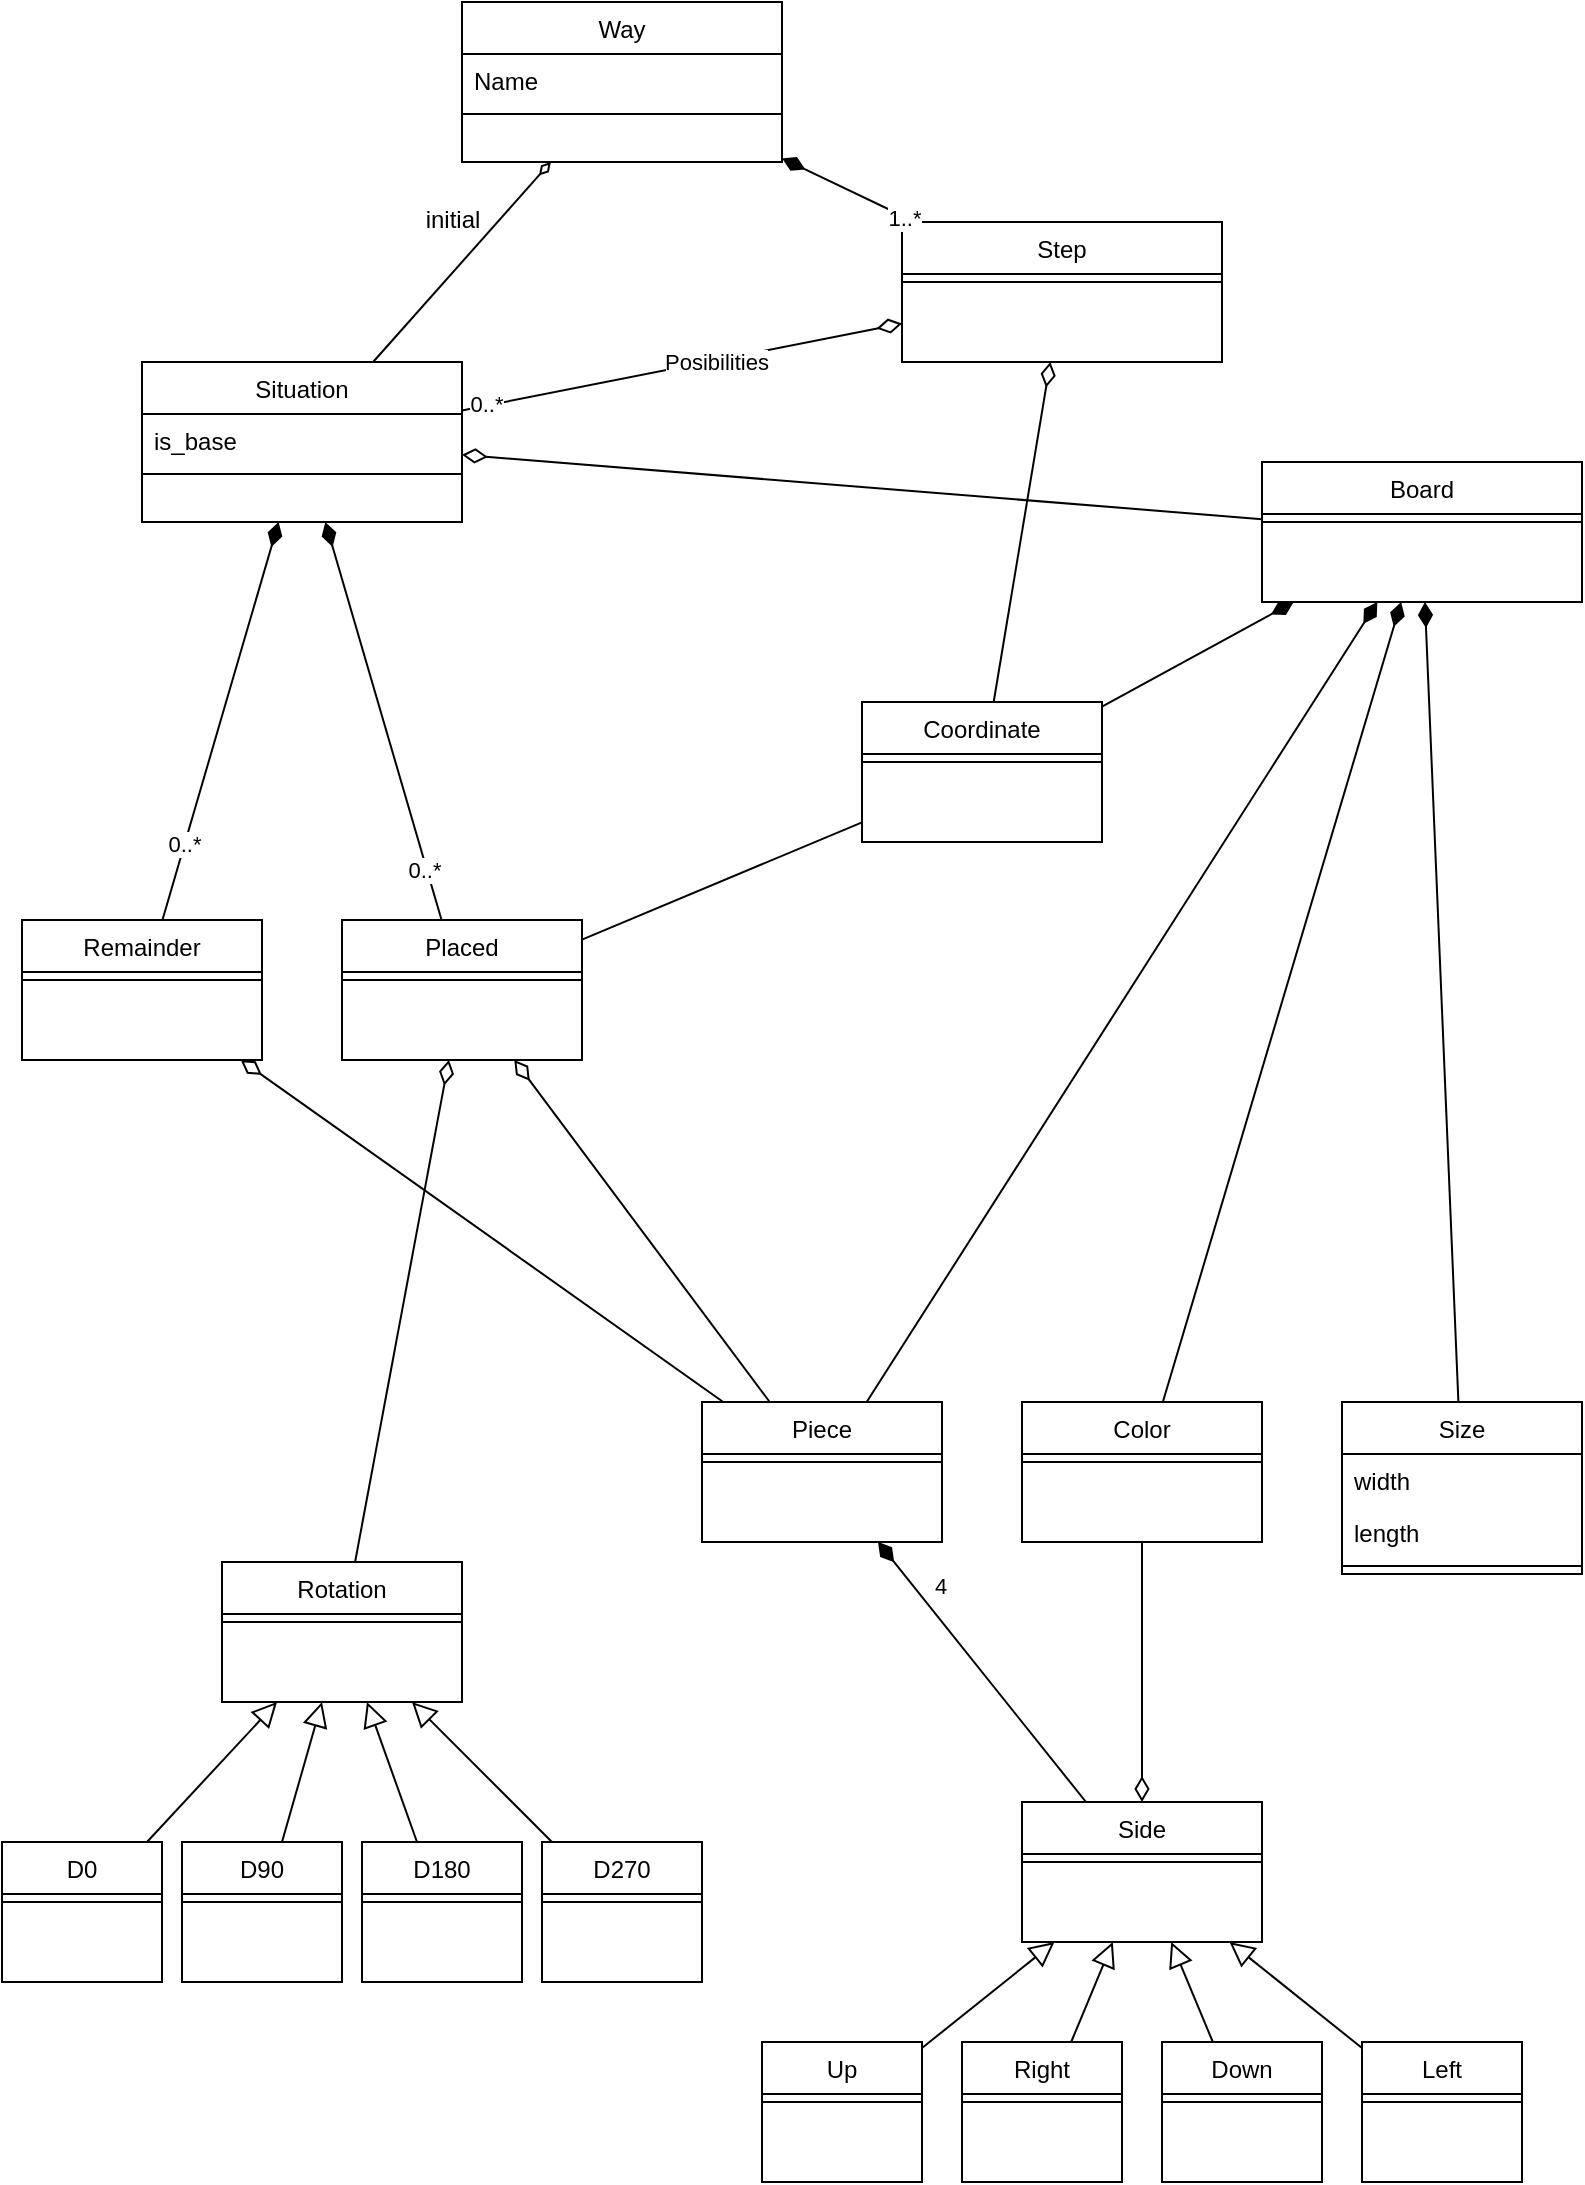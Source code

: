 <mxfile version="14.4.3" type="github">
  <diagram id="C5RBs43oDa-KdzZeNtuy" name="Domain">
    <mxGraphModel dx="2044" dy="1106" grid="1" gridSize="10" guides="1" tooltips="1" connect="1" arrows="1" fold="1" page="1" pageScale="1" pageWidth="827" pageHeight="1169" math="0" shadow="0">
      <root>
        <mxCell id="WIyWlLk6GJQsqaUBKTNV-0" />
        <mxCell id="WIyWlLk6GJQsqaUBKTNV-1" parent="WIyWlLk6GJQsqaUBKTNV-0" />
        <mxCell id="zkfFHV4jXpPFQw0GAbJ--0" value="Way" style="swimlane;fontStyle=0;align=center;verticalAlign=top;childLayout=stackLayout;horizontal=1;startSize=26;horizontalStack=0;resizeParent=1;resizeLast=0;collapsible=1;marginBottom=0;rounded=0;shadow=0;strokeWidth=1;" parent="WIyWlLk6GJQsqaUBKTNV-1" vertex="1">
          <mxGeometry x="240" y="20" width="160" height="80" as="geometry">
            <mxRectangle x="230" y="140" width="160" height="26" as="alternateBounds" />
          </mxGeometry>
        </mxCell>
        <mxCell id="UcU_NWEzYsIXeKgtTVGA-71" value="Name" style="text;align=left;verticalAlign=top;spacingLeft=4;spacingRight=4;overflow=hidden;rotatable=0;points=[[0,0.5],[1,0.5]];portConstraint=eastwest;" parent="zkfFHV4jXpPFQw0GAbJ--0" vertex="1">
          <mxGeometry y="26" width="160" height="26" as="geometry" />
        </mxCell>
        <mxCell id="zkfFHV4jXpPFQw0GAbJ--4" value="" style="line;html=1;strokeWidth=1;align=left;verticalAlign=middle;spacingTop=-1;spacingLeft=3;spacingRight=3;rotatable=0;labelPosition=right;points=[];portConstraint=eastwest;" parent="zkfFHV4jXpPFQw0GAbJ--0" vertex="1">
          <mxGeometry y="52" width="160" height="8" as="geometry" />
        </mxCell>
        <mxCell id="zkfFHV4jXpPFQw0GAbJ--6" value="Step" style="swimlane;fontStyle=0;align=center;verticalAlign=top;childLayout=stackLayout;horizontal=1;startSize=26;horizontalStack=0;resizeParent=1;resizeLast=0;collapsible=1;marginBottom=0;rounded=0;shadow=0;strokeWidth=1;" parent="WIyWlLk6GJQsqaUBKTNV-1" vertex="1">
          <mxGeometry x="460" y="130" width="160" height="70" as="geometry">
            <mxRectangle x="130" y="380" width="160" height="26" as="alternateBounds" />
          </mxGeometry>
        </mxCell>
        <mxCell id="zkfFHV4jXpPFQw0GAbJ--9" value="" style="line;html=1;strokeWidth=1;align=left;verticalAlign=middle;spacingTop=-1;spacingLeft=3;spacingRight=3;rotatable=0;labelPosition=right;points=[];portConstraint=eastwest;" parent="zkfFHV4jXpPFQw0GAbJ--6" vertex="1">
          <mxGeometry y="26" width="160" height="8" as="geometry" />
        </mxCell>
        <mxCell id="zkfFHV4jXpPFQw0GAbJ--12" value="" style="endArrow=diamondThin;endSize=10;endFill=1;shadow=0;strokeWidth=1;rounded=0;elbow=vertical;" parent="WIyWlLk6GJQsqaUBKTNV-1" source="zkfFHV4jXpPFQw0GAbJ--6" target="zkfFHV4jXpPFQw0GAbJ--0" edge="1">
          <mxGeometry width="160" relative="1" as="geometry">
            <mxPoint x="200" y="203" as="sourcePoint" />
            <mxPoint x="200" y="203" as="targetPoint" />
          </mxGeometry>
        </mxCell>
        <mxCell id="UcU_NWEzYsIXeKgtTVGA-0" value="1..*" style="edgeLabel;html=1;align=center;verticalAlign=middle;resizable=0;points=[];" parent="zkfFHV4jXpPFQw0GAbJ--12" vertex="1" connectable="0">
          <mxGeometry x="-0.817" relative="1" as="geometry">
            <mxPoint y="1" as="offset" />
          </mxGeometry>
        </mxCell>
        <mxCell id="zkfFHV4jXpPFQw0GAbJ--13" value="Board" style="swimlane;fontStyle=0;align=center;verticalAlign=top;childLayout=stackLayout;horizontal=1;startSize=26;horizontalStack=0;resizeParent=1;resizeLast=0;collapsible=1;marginBottom=0;rounded=0;shadow=0;strokeWidth=1;" parent="WIyWlLk6GJQsqaUBKTNV-1" vertex="1">
          <mxGeometry x="640" y="250" width="160" height="70" as="geometry">
            <mxRectangle x="340" y="380" width="170" height="26" as="alternateBounds" />
          </mxGeometry>
        </mxCell>
        <mxCell id="zkfFHV4jXpPFQw0GAbJ--15" value="" style="line;html=1;strokeWidth=1;align=left;verticalAlign=middle;spacingTop=-1;spacingLeft=3;spacingRight=3;rotatable=0;labelPosition=right;points=[];portConstraint=eastwest;" parent="zkfFHV4jXpPFQw0GAbJ--13" vertex="1">
          <mxGeometry y="26" width="160" height="8" as="geometry" />
        </mxCell>
        <mxCell id="zkfFHV4jXpPFQw0GAbJ--16" value="" style="endArrow=diamondThin;endSize=10;endFill=0;shadow=0;strokeWidth=1;rounded=0;elbow=vertical;" parent="WIyWlLk6GJQsqaUBKTNV-1" source="zkfFHV4jXpPFQw0GAbJ--13" target="zkfFHV4jXpPFQw0GAbJ--17" edge="1">
          <mxGeometry width="160" relative="1" as="geometry">
            <mxPoint x="210" y="373" as="sourcePoint" />
            <mxPoint x="310" y="271" as="targetPoint" />
          </mxGeometry>
        </mxCell>
        <mxCell id="zkfFHV4jXpPFQw0GAbJ--17" value="Situation" style="swimlane;fontStyle=0;align=center;verticalAlign=top;childLayout=stackLayout;horizontal=1;startSize=26;horizontalStack=0;resizeParent=1;resizeLast=0;collapsible=1;marginBottom=0;rounded=0;shadow=0;strokeWidth=1;" parent="WIyWlLk6GJQsqaUBKTNV-1" vertex="1">
          <mxGeometry x="80" y="200" width="160" height="80" as="geometry">
            <mxRectangle x="550" y="140" width="160" height="26" as="alternateBounds" />
          </mxGeometry>
        </mxCell>
        <mxCell id="zkfFHV4jXpPFQw0GAbJ--18" value="is_base" style="text;align=left;verticalAlign=top;spacingLeft=4;spacingRight=4;overflow=hidden;rotatable=0;points=[[0,0.5],[1,0.5]];portConstraint=eastwest;" parent="zkfFHV4jXpPFQw0GAbJ--17" vertex="1">
          <mxGeometry y="26" width="160" height="26" as="geometry" />
        </mxCell>
        <mxCell id="zkfFHV4jXpPFQw0GAbJ--23" value="" style="line;html=1;strokeWidth=1;align=left;verticalAlign=middle;spacingTop=-1;spacingLeft=3;spacingRight=3;rotatable=0;labelPosition=right;points=[];portConstraint=eastwest;" parent="zkfFHV4jXpPFQw0GAbJ--17" vertex="1">
          <mxGeometry y="52" width="160" height="8" as="geometry" />
        </mxCell>
        <mxCell id="zkfFHV4jXpPFQw0GAbJ--26" value="" style="endArrow=none;shadow=0;strokeWidth=1;rounded=0;endFill=0;elbow=vertical;startArrow=diamondThin;startFill=0;" parent="WIyWlLk6GJQsqaUBKTNV-1" source="zkfFHV4jXpPFQw0GAbJ--0" target="zkfFHV4jXpPFQw0GAbJ--17" edge="1">
          <mxGeometry x="0.5" y="41" relative="1" as="geometry">
            <mxPoint x="380" y="192" as="sourcePoint" />
            <mxPoint x="540" y="192" as="targetPoint" />
            <mxPoint x="-40" y="32" as="offset" />
          </mxGeometry>
        </mxCell>
        <mxCell id="zkfFHV4jXpPFQw0GAbJ--29" value="initial" style="text;html=1;resizable=0;points=[];;align=center;verticalAlign=middle;labelBackgroundColor=none;rounded=0;shadow=0;strokeWidth=1;fontSize=12;" parent="zkfFHV4jXpPFQw0GAbJ--26" vertex="1" connectable="0">
          <mxGeometry x="0.5" y="49" relative="1" as="geometry">
            <mxPoint x="-20" y="-79.3" as="offset" />
          </mxGeometry>
        </mxCell>
        <mxCell id="UcU_NWEzYsIXeKgtTVGA-1" value="" style="endArrow=diamondThin;endSize=10;endFill=0;shadow=0;strokeWidth=1;rounded=0;elbow=vertical;" parent="WIyWlLk6GJQsqaUBKTNV-1" source="zkfFHV4jXpPFQw0GAbJ--17" target="zkfFHV4jXpPFQw0GAbJ--6" edge="1">
          <mxGeometry width="160" relative="1" as="geometry">
            <mxPoint x="442" y="360" as="sourcePoint" />
            <mxPoint x="533.429" y="260" as="targetPoint" />
          </mxGeometry>
        </mxCell>
        <mxCell id="UcU_NWEzYsIXeKgtTVGA-2" value="Posibilities" style="edgeLabel;html=1;align=center;verticalAlign=middle;resizable=0;points=[];" parent="UcU_NWEzYsIXeKgtTVGA-1" vertex="1" connectable="0">
          <mxGeometry x="0.154" y="-1" relative="1" as="geometry">
            <mxPoint as="offset" />
          </mxGeometry>
        </mxCell>
        <mxCell id="UcU_NWEzYsIXeKgtTVGA-4" value="0..*" style="edgeLabel;html=1;align=center;verticalAlign=middle;resizable=0;points=[];" parent="UcU_NWEzYsIXeKgtTVGA-1" vertex="1" connectable="0">
          <mxGeometry x="-0.891" y="1" relative="1" as="geometry">
            <mxPoint as="offset" />
          </mxGeometry>
        </mxCell>
        <mxCell id="UcU_NWEzYsIXeKgtTVGA-5" value="Piece" style="swimlane;fontStyle=0;align=center;verticalAlign=top;childLayout=stackLayout;horizontal=1;startSize=26;horizontalStack=0;resizeParent=1;resizeLast=0;collapsible=1;marginBottom=0;rounded=0;shadow=0;strokeWidth=1;" parent="WIyWlLk6GJQsqaUBKTNV-1" vertex="1">
          <mxGeometry x="360" y="720" width="120" height="70" as="geometry">
            <mxRectangle x="340" y="380" width="170" height="26" as="alternateBounds" />
          </mxGeometry>
        </mxCell>
        <mxCell id="UcU_NWEzYsIXeKgtTVGA-6" value="" style="line;html=1;strokeWidth=1;align=left;verticalAlign=middle;spacingTop=-1;spacingLeft=3;spacingRight=3;rotatable=0;labelPosition=right;points=[];portConstraint=eastwest;" parent="UcU_NWEzYsIXeKgtTVGA-5" vertex="1">
          <mxGeometry y="26" width="120" height="8" as="geometry" />
        </mxCell>
        <mxCell id="UcU_NWEzYsIXeKgtTVGA-7" value="Color" style="swimlane;fontStyle=0;align=center;verticalAlign=top;childLayout=stackLayout;horizontal=1;startSize=26;horizontalStack=0;resizeParent=1;resizeLast=0;collapsible=1;marginBottom=0;rounded=0;shadow=0;strokeWidth=1;" parent="WIyWlLk6GJQsqaUBKTNV-1" vertex="1">
          <mxGeometry x="520" y="720" width="120" height="70" as="geometry">
            <mxRectangle x="340" y="380" width="170" height="26" as="alternateBounds" />
          </mxGeometry>
        </mxCell>
        <mxCell id="UcU_NWEzYsIXeKgtTVGA-8" value="" style="line;html=1;strokeWidth=1;align=left;verticalAlign=middle;spacingTop=-1;spacingLeft=3;spacingRight=3;rotatable=0;labelPosition=right;points=[];portConstraint=eastwest;" parent="UcU_NWEzYsIXeKgtTVGA-7" vertex="1">
          <mxGeometry y="26" width="120" height="8" as="geometry" />
        </mxCell>
        <mxCell id="UcU_NWEzYsIXeKgtTVGA-9" value="Coordinate" style="swimlane;fontStyle=0;align=center;verticalAlign=top;childLayout=stackLayout;horizontal=1;startSize=26;horizontalStack=0;resizeParent=1;resizeLast=0;collapsible=1;marginBottom=0;rounded=0;shadow=0;strokeWidth=1;" parent="WIyWlLk6GJQsqaUBKTNV-1" vertex="1">
          <mxGeometry x="440" y="370" width="120" height="70" as="geometry">
            <mxRectangle x="340" y="380" width="170" height="26" as="alternateBounds" />
          </mxGeometry>
        </mxCell>
        <mxCell id="UcU_NWEzYsIXeKgtTVGA-10" value="" style="line;html=1;strokeWidth=1;align=left;verticalAlign=middle;spacingTop=-1;spacingLeft=3;spacingRight=3;rotatable=0;labelPosition=right;points=[];portConstraint=eastwest;" parent="UcU_NWEzYsIXeKgtTVGA-9" vertex="1">
          <mxGeometry y="26" width="120" height="8" as="geometry" />
        </mxCell>
        <mxCell id="UcU_NWEzYsIXeKgtTVGA-11" value="" style="endArrow=diamondThin;endSize=10;endFill=1;shadow=0;strokeWidth=1;rounded=0;elbow=vertical;" parent="WIyWlLk6GJQsqaUBKTNV-1" source="UcU_NWEzYsIXeKgtTVGA-5" target="zkfFHV4jXpPFQw0GAbJ--13" edge="1">
          <mxGeometry width="160" relative="1" as="geometry">
            <mxPoint x="626" y="360" as="sourcePoint" />
            <mxPoint x="586" y="260" as="targetPoint" />
          </mxGeometry>
        </mxCell>
        <mxCell id="UcU_NWEzYsIXeKgtTVGA-12" value="" style="endArrow=diamondThin;endSize=10;endFill=1;shadow=0;strokeWidth=1;rounded=0;elbow=vertical;" parent="WIyWlLk6GJQsqaUBKTNV-1" source="UcU_NWEzYsIXeKgtTVGA-9" target="zkfFHV4jXpPFQw0GAbJ--13" edge="1">
          <mxGeometry width="160" relative="1" as="geometry">
            <mxPoint x="640" y="515" as="sourcePoint" />
            <mxPoint x="640" y="430" as="targetPoint" />
          </mxGeometry>
        </mxCell>
        <mxCell id="UcU_NWEzYsIXeKgtTVGA-13" value="" style="endArrow=diamondThin;endSize=10;endFill=1;shadow=0;strokeWidth=1;rounded=0;elbow=vertical;" parent="WIyWlLk6GJQsqaUBKTNV-1" source="UcU_NWEzYsIXeKgtTVGA-7" target="zkfFHV4jXpPFQw0GAbJ--13" edge="1">
          <mxGeometry width="160" relative="1" as="geometry">
            <mxPoint x="470" y="515" as="sourcePoint" />
            <mxPoint x="640" y="430" as="targetPoint" />
          </mxGeometry>
        </mxCell>
        <mxCell id="UcU_NWEzYsIXeKgtTVGA-14" value="" style="endArrow=diamondThin;endSize=10;endFill=0;shadow=0;strokeWidth=1;rounded=0;elbow=vertical;" parent="WIyWlLk6GJQsqaUBKTNV-1" source="UcU_NWEzYsIXeKgtTVGA-9" target="zkfFHV4jXpPFQw0GAbJ--6" edge="1">
          <mxGeometry width="160" relative="1" as="geometry">
            <mxPoint x="615.517" y="330" as="sourcePoint" />
            <mxPoint x="586.552" y="260" as="targetPoint" />
          </mxGeometry>
        </mxCell>
        <mxCell id="UcU_NWEzYsIXeKgtTVGA-15" value="Side" style="swimlane;fontStyle=0;align=center;verticalAlign=top;childLayout=stackLayout;horizontal=1;startSize=26;horizontalStack=0;resizeParent=1;resizeLast=0;collapsible=1;marginBottom=0;rounded=0;shadow=0;strokeWidth=1;" parent="WIyWlLk6GJQsqaUBKTNV-1" vertex="1">
          <mxGeometry x="520" y="920" width="120" height="70" as="geometry">
            <mxRectangle x="340" y="380" width="170" height="26" as="alternateBounds" />
          </mxGeometry>
        </mxCell>
        <mxCell id="UcU_NWEzYsIXeKgtTVGA-16" value="" style="line;html=1;strokeWidth=1;align=left;verticalAlign=middle;spacingTop=-1;spacingLeft=3;spacingRight=3;rotatable=0;labelPosition=right;points=[];portConstraint=eastwest;" parent="UcU_NWEzYsIXeKgtTVGA-15" vertex="1">
          <mxGeometry y="26" width="120" height="8" as="geometry" />
        </mxCell>
        <mxCell id="UcU_NWEzYsIXeKgtTVGA-17" value="" style="endArrow=diamondThin;endSize=10;endFill=1;shadow=0;strokeWidth=1;rounded=0;elbow=vertical;" parent="WIyWlLk6GJQsqaUBKTNV-1" source="UcU_NWEzYsIXeKgtTVGA-15" target="UcU_NWEzYsIXeKgtTVGA-5" edge="1">
          <mxGeometry width="160" relative="1" as="geometry">
            <mxPoint x="649.737" y="520" as="sourcePoint" />
            <mxPoint x="580.263" y="400" as="targetPoint" />
          </mxGeometry>
        </mxCell>
        <mxCell id="UcU_NWEzYsIXeKgtTVGA-31" value="4" style="edgeLabel;html=1;align=center;verticalAlign=middle;resizable=0;points=[];" parent="UcU_NWEzYsIXeKgtTVGA-17" vertex="1" connectable="0">
          <mxGeometry x="0.621" y="-4" relative="1" as="geometry">
            <mxPoint x="7.8" as="offset" />
          </mxGeometry>
        </mxCell>
        <mxCell id="UcU_NWEzYsIXeKgtTVGA-18" value="" style="endArrow=diamondThin;endSize=10;endFill=0;shadow=0;strokeWidth=1;rounded=0;elbow=vertical;" parent="WIyWlLk6GJQsqaUBKTNV-1" source="UcU_NWEzYsIXeKgtTVGA-7" target="UcU_NWEzYsIXeKgtTVGA-15" edge="1">
          <mxGeometry width="160" relative="1" as="geometry">
            <mxPoint x="519.211" y="520" as="sourcePoint" />
            <mxPoint x="550.789" y="400" as="targetPoint" />
          </mxGeometry>
        </mxCell>
        <mxCell id="UcU_NWEzYsIXeKgtTVGA-19" value="Up" style="swimlane;fontStyle=0;align=center;verticalAlign=top;childLayout=stackLayout;horizontal=1;startSize=26;horizontalStack=0;resizeParent=1;resizeLast=0;collapsible=1;marginBottom=0;rounded=0;shadow=0;strokeWidth=1;" parent="WIyWlLk6GJQsqaUBKTNV-1" vertex="1">
          <mxGeometry x="390" y="1040" width="80" height="70" as="geometry">
            <mxRectangle x="340" y="380" width="170" height="26" as="alternateBounds" />
          </mxGeometry>
        </mxCell>
        <mxCell id="UcU_NWEzYsIXeKgtTVGA-20" value="" style="line;html=1;strokeWidth=1;align=left;verticalAlign=middle;spacingTop=-1;spacingLeft=3;spacingRight=3;rotatable=0;labelPosition=right;points=[];portConstraint=eastwest;" parent="UcU_NWEzYsIXeKgtTVGA-19" vertex="1">
          <mxGeometry y="26" width="80" height="8" as="geometry" />
        </mxCell>
        <mxCell id="UcU_NWEzYsIXeKgtTVGA-21" value="" style="endArrow=block;endSize=10;endFill=0;shadow=0;strokeWidth=1;rounded=0;elbow=vertical;" parent="WIyWlLk6GJQsqaUBKTNV-1" source="UcU_NWEzYsIXeKgtTVGA-19" target="UcU_NWEzYsIXeKgtTVGA-15" edge="1">
          <mxGeometry width="160" relative="1" as="geometry">
            <mxPoint x="547.5" y="870" as="sourcePoint" />
            <mxPoint x="572.5" y="920" as="targetPoint" />
          </mxGeometry>
        </mxCell>
        <mxCell id="UcU_NWEzYsIXeKgtTVGA-22" value="Right" style="swimlane;fontStyle=0;align=center;verticalAlign=top;childLayout=stackLayout;horizontal=1;startSize=26;horizontalStack=0;resizeParent=1;resizeLast=0;collapsible=1;marginBottom=0;rounded=0;shadow=0;strokeWidth=1;" parent="WIyWlLk6GJQsqaUBKTNV-1" vertex="1">
          <mxGeometry x="490" y="1040" width="80" height="70" as="geometry">
            <mxRectangle x="340" y="380" width="170" height="26" as="alternateBounds" />
          </mxGeometry>
        </mxCell>
        <mxCell id="UcU_NWEzYsIXeKgtTVGA-23" value="" style="line;html=1;strokeWidth=1;align=left;verticalAlign=middle;spacingTop=-1;spacingLeft=3;spacingRight=3;rotatable=0;labelPosition=right;points=[];portConstraint=eastwest;" parent="UcU_NWEzYsIXeKgtTVGA-22" vertex="1">
          <mxGeometry y="26" width="80" height="8" as="geometry" />
        </mxCell>
        <mxCell id="UcU_NWEzYsIXeKgtTVGA-24" value="Down" style="swimlane;fontStyle=0;align=center;verticalAlign=top;childLayout=stackLayout;horizontal=1;startSize=26;horizontalStack=0;resizeParent=1;resizeLast=0;collapsible=1;marginBottom=0;rounded=0;shadow=0;strokeWidth=1;" parent="WIyWlLk6GJQsqaUBKTNV-1" vertex="1">
          <mxGeometry x="590" y="1040" width="80" height="70" as="geometry">
            <mxRectangle x="340" y="380" width="170" height="26" as="alternateBounds" />
          </mxGeometry>
        </mxCell>
        <mxCell id="UcU_NWEzYsIXeKgtTVGA-25" value="" style="line;html=1;strokeWidth=1;align=left;verticalAlign=middle;spacingTop=-1;spacingLeft=3;spacingRight=3;rotatable=0;labelPosition=right;points=[];portConstraint=eastwest;" parent="UcU_NWEzYsIXeKgtTVGA-24" vertex="1">
          <mxGeometry y="26" width="80" height="8" as="geometry" />
        </mxCell>
        <mxCell id="UcU_NWEzYsIXeKgtTVGA-26" value="Left" style="swimlane;fontStyle=0;align=center;verticalAlign=top;childLayout=stackLayout;horizontal=1;startSize=26;horizontalStack=0;resizeParent=1;resizeLast=0;collapsible=1;marginBottom=0;rounded=0;shadow=0;strokeWidth=1;" parent="WIyWlLk6GJQsqaUBKTNV-1" vertex="1">
          <mxGeometry x="690" y="1040" width="80" height="70" as="geometry">
            <mxRectangle x="340" y="380" width="170" height="26" as="alternateBounds" />
          </mxGeometry>
        </mxCell>
        <mxCell id="UcU_NWEzYsIXeKgtTVGA-27" value="" style="line;html=1;strokeWidth=1;align=left;verticalAlign=middle;spacingTop=-1;spacingLeft=3;spacingRight=3;rotatable=0;labelPosition=right;points=[];portConstraint=eastwest;" parent="UcU_NWEzYsIXeKgtTVGA-26" vertex="1">
          <mxGeometry y="26" width="80" height="8" as="geometry" />
        </mxCell>
        <mxCell id="UcU_NWEzYsIXeKgtTVGA-28" value="" style="endArrow=block;endSize=10;endFill=0;shadow=0;strokeWidth=1;rounded=0;elbow=vertical;" parent="WIyWlLk6GJQsqaUBKTNV-1" source="UcU_NWEzYsIXeKgtTVGA-22" target="UcU_NWEzYsIXeKgtTVGA-15" edge="1">
          <mxGeometry width="160" relative="1" as="geometry">
            <mxPoint x="430" y="1051" as="sourcePoint" />
            <mxPoint x="531.667" y="990" as="targetPoint" />
          </mxGeometry>
        </mxCell>
        <mxCell id="UcU_NWEzYsIXeKgtTVGA-29" value="" style="endArrow=block;endSize=10;endFill=0;shadow=0;strokeWidth=1;rounded=0;elbow=vertical;" parent="WIyWlLk6GJQsqaUBKTNV-1" source="UcU_NWEzYsIXeKgtTVGA-24" target="UcU_NWEzYsIXeKgtTVGA-15" edge="1">
          <mxGeometry width="160" relative="1" as="geometry">
            <mxPoint x="518.922" y="1040" as="sourcePoint" />
            <mxPoint x="531.667" y="990" as="targetPoint" />
          </mxGeometry>
        </mxCell>
        <mxCell id="UcU_NWEzYsIXeKgtTVGA-30" value="" style="endArrow=block;endSize=10;endFill=0;shadow=0;strokeWidth=1;rounded=0;elbow=vertical;" parent="WIyWlLk6GJQsqaUBKTNV-1" source="UcU_NWEzYsIXeKgtTVGA-26" target="UcU_NWEzYsIXeKgtTVGA-15" edge="1">
          <mxGeometry width="160" relative="1" as="geometry">
            <mxPoint x="587.456" y="1050" as="sourcePoint" />
            <mxPoint x="531.667" y="990" as="targetPoint" />
          </mxGeometry>
        </mxCell>
        <mxCell id="UcU_NWEzYsIXeKgtTVGA-32" value="Placed" style="swimlane;fontStyle=0;align=center;verticalAlign=top;childLayout=stackLayout;horizontal=1;startSize=26;horizontalStack=0;resizeParent=1;resizeLast=0;collapsible=1;marginBottom=0;rounded=0;shadow=0;strokeWidth=1;" parent="WIyWlLk6GJQsqaUBKTNV-1" vertex="1">
          <mxGeometry x="180" y="479" width="120" height="70" as="geometry">
            <mxRectangle x="340" y="380" width="170" height="26" as="alternateBounds" />
          </mxGeometry>
        </mxCell>
        <mxCell id="UcU_NWEzYsIXeKgtTVGA-33" value="" style="line;html=1;strokeWidth=1;align=left;verticalAlign=middle;spacingTop=-1;spacingLeft=3;spacingRight=3;rotatable=0;labelPosition=right;points=[];portConstraint=eastwest;" parent="UcU_NWEzYsIXeKgtTVGA-32" vertex="1">
          <mxGeometry y="26" width="120" height="8" as="geometry" />
        </mxCell>
        <mxCell id="UcU_NWEzYsIXeKgtTVGA-34" value="Remainder" style="swimlane;fontStyle=0;align=center;verticalAlign=top;childLayout=stackLayout;horizontal=1;startSize=26;horizontalStack=0;resizeParent=1;resizeLast=0;collapsible=1;marginBottom=0;rounded=0;shadow=0;strokeWidth=1;" parent="WIyWlLk6GJQsqaUBKTNV-1" vertex="1">
          <mxGeometry x="20" y="479" width="120" height="70" as="geometry">
            <mxRectangle x="340" y="380" width="170" height="26" as="alternateBounds" />
          </mxGeometry>
        </mxCell>
        <mxCell id="UcU_NWEzYsIXeKgtTVGA-35" value="" style="line;html=1;strokeWidth=1;align=left;verticalAlign=middle;spacingTop=-1;spacingLeft=3;spacingRight=3;rotatable=0;labelPosition=right;points=[];portConstraint=eastwest;" parent="UcU_NWEzYsIXeKgtTVGA-34" vertex="1">
          <mxGeometry y="26" width="120" height="8" as="geometry" />
        </mxCell>
        <mxCell id="UcU_NWEzYsIXeKgtTVGA-36" value="" style="endArrow=diamondThin;endSize=10;endFill=1;shadow=0;strokeWidth=1;rounded=0;elbow=vertical;" parent="WIyWlLk6GJQsqaUBKTNV-1" source="UcU_NWEzYsIXeKgtTVGA-32" target="zkfFHV4jXpPFQw0GAbJ--17" edge="1">
          <mxGeometry width="160" relative="1" as="geometry">
            <mxPoint x="426.053" y="520" as="sourcePoint" />
            <mxPoint x="583.947" y="400" as="targetPoint" />
          </mxGeometry>
        </mxCell>
        <mxCell id="UcU_NWEzYsIXeKgtTVGA-38" value="0..*" style="edgeLabel;html=1;align=center;verticalAlign=middle;resizable=0;points=[];" parent="UcU_NWEzYsIXeKgtTVGA-36" vertex="1" connectable="0">
          <mxGeometry x="-0.74" y="2" relative="1" as="geometry">
            <mxPoint as="offset" />
          </mxGeometry>
        </mxCell>
        <mxCell id="UcU_NWEzYsIXeKgtTVGA-37" value="" style="endArrow=diamondThin;endSize=10;endFill=1;shadow=0;strokeWidth=1;rounded=0;elbow=vertical;" parent="WIyWlLk6GJQsqaUBKTNV-1" source="UcU_NWEzYsIXeKgtTVGA-34" target="zkfFHV4jXpPFQw0GAbJ--17" edge="1">
          <mxGeometry width="160" relative="1" as="geometry">
            <mxPoint x="118.261" y="360" as="sourcePoint" />
            <mxPoint x="139.13" y="320" as="targetPoint" />
          </mxGeometry>
        </mxCell>
        <mxCell id="UcU_NWEzYsIXeKgtTVGA-42" value="0..*" style="edgeLabel;html=1;align=center;verticalAlign=middle;resizable=0;points=[];" parent="UcU_NWEzYsIXeKgtTVGA-37" vertex="1" connectable="0">
          <mxGeometry x="-0.617" y="1" relative="1" as="geometry">
            <mxPoint as="offset" />
          </mxGeometry>
        </mxCell>
        <mxCell id="UcU_NWEzYsIXeKgtTVGA-43" value="" style="endArrow=diamondThin;endSize=10;endFill=0;shadow=0;strokeWidth=1;rounded=0;elbow=vertical;" parent="WIyWlLk6GJQsqaUBKTNV-1" source="UcU_NWEzYsIXeKgtTVGA-5" target="UcU_NWEzYsIXeKgtTVGA-34" edge="1">
          <mxGeometry width="160" relative="1" as="geometry">
            <mxPoint x="719.737" y="520" as="sourcePoint" />
            <mxPoint x="650.263" y="400" as="targetPoint" />
          </mxGeometry>
        </mxCell>
        <mxCell id="UcU_NWEzYsIXeKgtTVGA-44" value="" style="endArrow=diamondThin;endSize=10;endFill=0;shadow=0;strokeWidth=1;rounded=0;elbow=vertical;" parent="WIyWlLk6GJQsqaUBKTNV-1" source="UcU_NWEzYsIXeKgtTVGA-5" target="UcU_NWEzYsIXeKgtTVGA-32" edge="1">
          <mxGeometry width="160" relative="1" as="geometry">
            <mxPoint x="680" y="535" as="sourcePoint" />
            <mxPoint x="320" y="415" as="targetPoint" />
          </mxGeometry>
        </mxCell>
        <mxCell id="UcU_NWEzYsIXeKgtTVGA-45" value="" style="endArrow=none;endSize=10;endFill=0;shadow=0;strokeWidth=1;rounded=0;elbow=vertical;" parent="WIyWlLk6GJQsqaUBKTNV-1" source="UcU_NWEzYsIXeKgtTVGA-9" target="UcU_NWEzYsIXeKgtTVGA-32" edge="1">
          <mxGeometry width="160" relative="1" as="geometry">
            <mxPoint x="520" y="521.897" as="sourcePoint" />
            <mxPoint x="350" y="428.103" as="targetPoint" />
          </mxGeometry>
        </mxCell>
        <mxCell id="UcU_NWEzYsIXeKgtTVGA-50" value="Size" style="swimlane;fontStyle=0;align=center;verticalAlign=top;childLayout=stackLayout;horizontal=1;startSize=26;horizontalStack=0;resizeParent=1;resizeLast=0;collapsible=1;marginBottom=0;rounded=0;shadow=0;strokeWidth=1;" parent="WIyWlLk6GJQsqaUBKTNV-1" vertex="1">
          <mxGeometry x="680" y="720" width="120" height="86" as="geometry">
            <mxRectangle x="340" y="380" width="170" height="26" as="alternateBounds" />
          </mxGeometry>
        </mxCell>
        <mxCell id="UcU_NWEzYsIXeKgtTVGA-53" value="width&#xa;" style="text;align=left;verticalAlign=top;spacingLeft=4;spacingRight=4;overflow=hidden;rotatable=0;points=[[0,0.5],[1,0.5]];portConstraint=eastwest;" parent="UcU_NWEzYsIXeKgtTVGA-50" vertex="1">
          <mxGeometry y="26" width="120" height="26" as="geometry" />
        </mxCell>
        <mxCell id="UcU_NWEzYsIXeKgtTVGA-54" value="length" style="text;align=left;verticalAlign=top;spacingLeft=4;spacingRight=4;overflow=hidden;rotatable=0;points=[[0,0.5],[1,0.5]];portConstraint=eastwest;" parent="UcU_NWEzYsIXeKgtTVGA-50" vertex="1">
          <mxGeometry y="52" width="120" height="26" as="geometry" />
        </mxCell>
        <mxCell id="UcU_NWEzYsIXeKgtTVGA-51" value="" style="line;html=1;strokeWidth=1;align=left;verticalAlign=middle;spacingTop=-1;spacingLeft=3;spacingRight=3;rotatable=0;labelPosition=right;points=[];portConstraint=eastwest;" parent="UcU_NWEzYsIXeKgtTVGA-50" vertex="1">
          <mxGeometry y="78" width="120" height="8" as="geometry" />
        </mxCell>
        <mxCell id="UcU_NWEzYsIXeKgtTVGA-52" value="" style="endArrow=diamondThin;endSize=10;endFill=1;shadow=0;strokeWidth=1;rounded=0;elbow=vertical;" parent="WIyWlLk6GJQsqaUBKTNV-1" source="UcU_NWEzYsIXeKgtTVGA-50" target="zkfFHV4jXpPFQw0GAbJ--13" edge="1">
          <mxGeometry width="160" relative="1" as="geometry">
            <mxPoint x="690" y="520" as="sourcePoint" />
            <mxPoint x="690" y="330" as="targetPoint" />
          </mxGeometry>
        </mxCell>
        <mxCell id="UcU_NWEzYsIXeKgtTVGA-55" value="Rotation" style="swimlane;fontStyle=0;align=center;verticalAlign=top;childLayout=stackLayout;horizontal=1;startSize=26;horizontalStack=0;resizeParent=1;resizeLast=0;collapsible=1;marginBottom=0;rounded=0;shadow=0;strokeWidth=1;" parent="WIyWlLk6GJQsqaUBKTNV-1" vertex="1">
          <mxGeometry x="120" y="800" width="120" height="70" as="geometry">
            <mxRectangle x="340" y="380" width="170" height="26" as="alternateBounds" />
          </mxGeometry>
        </mxCell>
        <mxCell id="UcU_NWEzYsIXeKgtTVGA-56" value="" style="line;html=1;strokeWidth=1;align=left;verticalAlign=middle;spacingTop=-1;spacingLeft=3;spacingRight=3;rotatable=0;labelPosition=right;points=[];portConstraint=eastwest;" parent="UcU_NWEzYsIXeKgtTVGA-55" vertex="1">
          <mxGeometry y="26" width="120" height="8" as="geometry" />
        </mxCell>
        <mxCell id="UcU_NWEzYsIXeKgtTVGA-57" value="" style="endArrow=diamondThin;endSize=10;endFill=0;shadow=0;strokeWidth=1;rounded=0;elbow=vertical;" parent="WIyWlLk6GJQsqaUBKTNV-1" source="UcU_NWEzYsIXeKgtTVGA-55" target="UcU_NWEzYsIXeKgtTVGA-32" edge="1">
          <mxGeometry width="160" relative="1" as="geometry">
            <mxPoint x="461.875" y="520" as="sourcePoint" />
            <mxPoint x="338.125" y="430" as="targetPoint" />
          </mxGeometry>
        </mxCell>
        <mxCell id="UcU_NWEzYsIXeKgtTVGA-59" value="D0" style="swimlane;fontStyle=0;align=center;verticalAlign=top;childLayout=stackLayout;horizontal=1;startSize=26;horizontalStack=0;resizeParent=1;resizeLast=0;collapsible=1;marginBottom=0;rounded=0;shadow=0;strokeWidth=1;" parent="WIyWlLk6GJQsqaUBKTNV-1" vertex="1">
          <mxGeometry x="10" y="940" width="80" height="70" as="geometry">
            <mxRectangle x="340" y="380" width="170" height="26" as="alternateBounds" />
          </mxGeometry>
        </mxCell>
        <mxCell id="UcU_NWEzYsIXeKgtTVGA-60" value="" style="line;html=1;strokeWidth=1;align=left;verticalAlign=middle;spacingTop=-1;spacingLeft=3;spacingRight=3;rotatable=0;labelPosition=right;points=[];portConstraint=eastwest;" parent="UcU_NWEzYsIXeKgtTVGA-59" vertex="1">
          <mxGeometry y="26" width="80" height="8" as="geometry" />
        </mxCell>
        <mxCell id="UcU_NWEzYsIXeKgtTVGA-61" value="D90" style="swimlane;fontStyle=0;align=center;verticalAlign=top;childLayout=stackLayout;horizontal=1;startSize=26;horizontalStack=0;resizeParent=1;resizeLast=0;collapsible=1;marginBottom=0;rounded=0;shadow=0;strokeWidth=1;" parent="WIyWlLk6GJQsqaUBKTNV-1" vertex="1">
          <mxGeometry x="100" y="940" width="80" height="70" as="geometry">
            <mxRectangle x="340" y="380" width="170" height="26" as="alternateBounds" />
          </mxGeometry>
        </mxCell>
        <mxCell id="UcU_NWEzYsIXeKgtTVGA-62" value="" style="line;html=1;strokeWidth=1;align=left;verticalAlign=middle;spacingTop=-1;spacingLeft=3;spacingRight=3;rotatable=0;labelPosition=right;points=[];portConstraint=eastwest;" parent="UcU_NWEzYsIXeKgtTVGA-61" vertex="1">
          <mxGeometry y="26" width="80" height="8" as="geometry" />
        </mxCell>
        <mxCell id="UcU_NWEzYsIXeKgtTVGA-63" value="D180" style="swimlane;fontStyle=0;align=center;verticalAlign=top;childLayout=stackLayout;horizontal=1;startSize=26;horizontalStack=0;resizeParent=1;resizeLast=0;collapsible=1;marginBottom=0;rounded=0;shadow=0;strokeWidth=1;" parent="WIyWlLk6GJQsqaUBKTNV-1" vertex="1">
          <mxGeometry x="190" y="940" width="80" height="70" as="geometry">
            <mxRectangle x="340" y="380" width="170" height="26" as="alternateBounds" />
          </mxGeometry>
        </mxCell>
        <mxCell id="UcU_NWEzYsIXeKgtTVGA-64" value="" style="line;html=1;strokeWidth=1;align=left;verticalAlign=middle;spacingTop=-1;spacingLeft=3;spacingRight=3;rotatable=0;labelPosition=right;points=[];portConstraint=eastwest;" parent="UcU_NWEzYsIXeKgtTVGA-63" vertex="1">
          <mxGeometry y="26" width="80" height="8" as="geometry" />
        </mxCell>
        <mxCell id="UcU_NWEzYsIXeKgtTVGA-65" value="D270" style="swimlane;fontStyle=0;align=center;verticalAlign=top;childLayout=stackLayout;horizontal=1;startSize=26;horizontalStack=0;resizeParent=1;resizeLast=0;collapsible=1;marginBottom=0;rounded=0;shadow=0;strokeWidth=1;" parent="WIyWlLk6GJQsqaUBKTNV-1" vertex="1">
          <mxGeometry x="280" y="940" width="80" height="70" as="geometry">
            <mxRectangle x="340" y="380" width="170" height="26" as="alternateBounds" />
          </mxGeometry>
        </mxCell>
        <mxCell id="UcU_NWEzYsIXeKgtTVGA-66" value="" style="line;html=1;strokeWidth=1;align=left;verticalAlign=middle;spacingTop=-1;spacingLeft=3;spacingRight=3;rotatable=0;labelPosition=right;points=[];portConstraint=eastwest;" parent="UcU_NWEzYsIXeKgtTVGA-65" vertex="1">
          <mxGeometry y="26" width="80" height="8" as="geometry" />
        </mxCell>
        <mxCell id="UcU_NWEzYsIXeKgtTVGA-67" value="" style="endArrow=block;endSize=10;endFill=0;shadow=0;strokeWidth=1;rounded=0;elbow=vertical;" parent="WIyWlLk6GJQsqaUBKTNV-1" source="UcU_NWEzYsIXeKgtTVGA-59" target="UcU_NWEzYsIXeKgtTVGA-55" edge="1">
          <mxGeometry width="160" relative="1" as="geometry">
            <mxPoint x="470" y="1043.0" as="sourcePoint" />
            <mxPoint x="536.25" y="990.0" as="targetPoint" />
          </mxGeometry>
        </mxCell>
        <mxCell id="UcU_NWEzYsIXeKgtTVGA-68" value="" style="endArrow=block;endSize=10;endFill=0;shadow=0;strokeWidth=1;rounded=0;elbow=vertical;" parent="WIyWlLk6GJQsqaUBKTNV-1" source="UcU_NWEzYsIXeKgtTVGA-61" target="UcU_NWEzYsIXeKgtTVGA-55" edge="1">
          <mxGeometry width="160" relative="1" as="geometry">
            <mxPoint x="62.5" y="940.0" as="sourcePoint" />
            <mxPoint x="87.5" y="870.0" as="targetPoint" />
          </mxGeometry>
        </mxCell>
        <mxCell id="UcU_NWEzYsIXeKgtTVGA-69" value="" style="endArrow=block;endSize=10;endFill=0;shadow=0;strokeWidth=1;rounded=0;elbow=vertical;" parent="WIyWlLk6GJQsqaUBKTNV-1" source="UcU_NWEzYsIXeKgtTVGA-63" target="UcU_NWEzYsIXeKgtTVGA-55" edge="1">
          <mxGeometry width="160" relative="1" as="geometry">
            <mxPoint x="130" y="940.0" as="sourcePoint" />
            <mxPoint x="110" y="870.0" as="targetPoint" />
          </mxGeometry>
        </mxCell>
        <mxCell id="UcU_NWEzYsIXeKgtTVGA-70" value="" style="endArrow=block;endSize=10;endFill=0;shadow=0;strokeWidth=1;rounded=0;elbow=vertical;" parent="WIyWlLk6GJQsqaUBKTNV-1" source="UcU_NWEzYsIXeKgtTVGA-65" target="UcU_NWEzYsIXeKgtTVGA-55" edge="1">
          <mxGeometry width="160" relative="1" as="geometry">
            <mxPoint x="197.5" y="940.0" as="sourcePoint" />
            <mxPoint x="132.5" y="870.0" as="targetPoint" />
          </mxGeometry>
        </mxCell>
      </root>
    </mxGraphModel>
  </diagram>
</mxfile>

